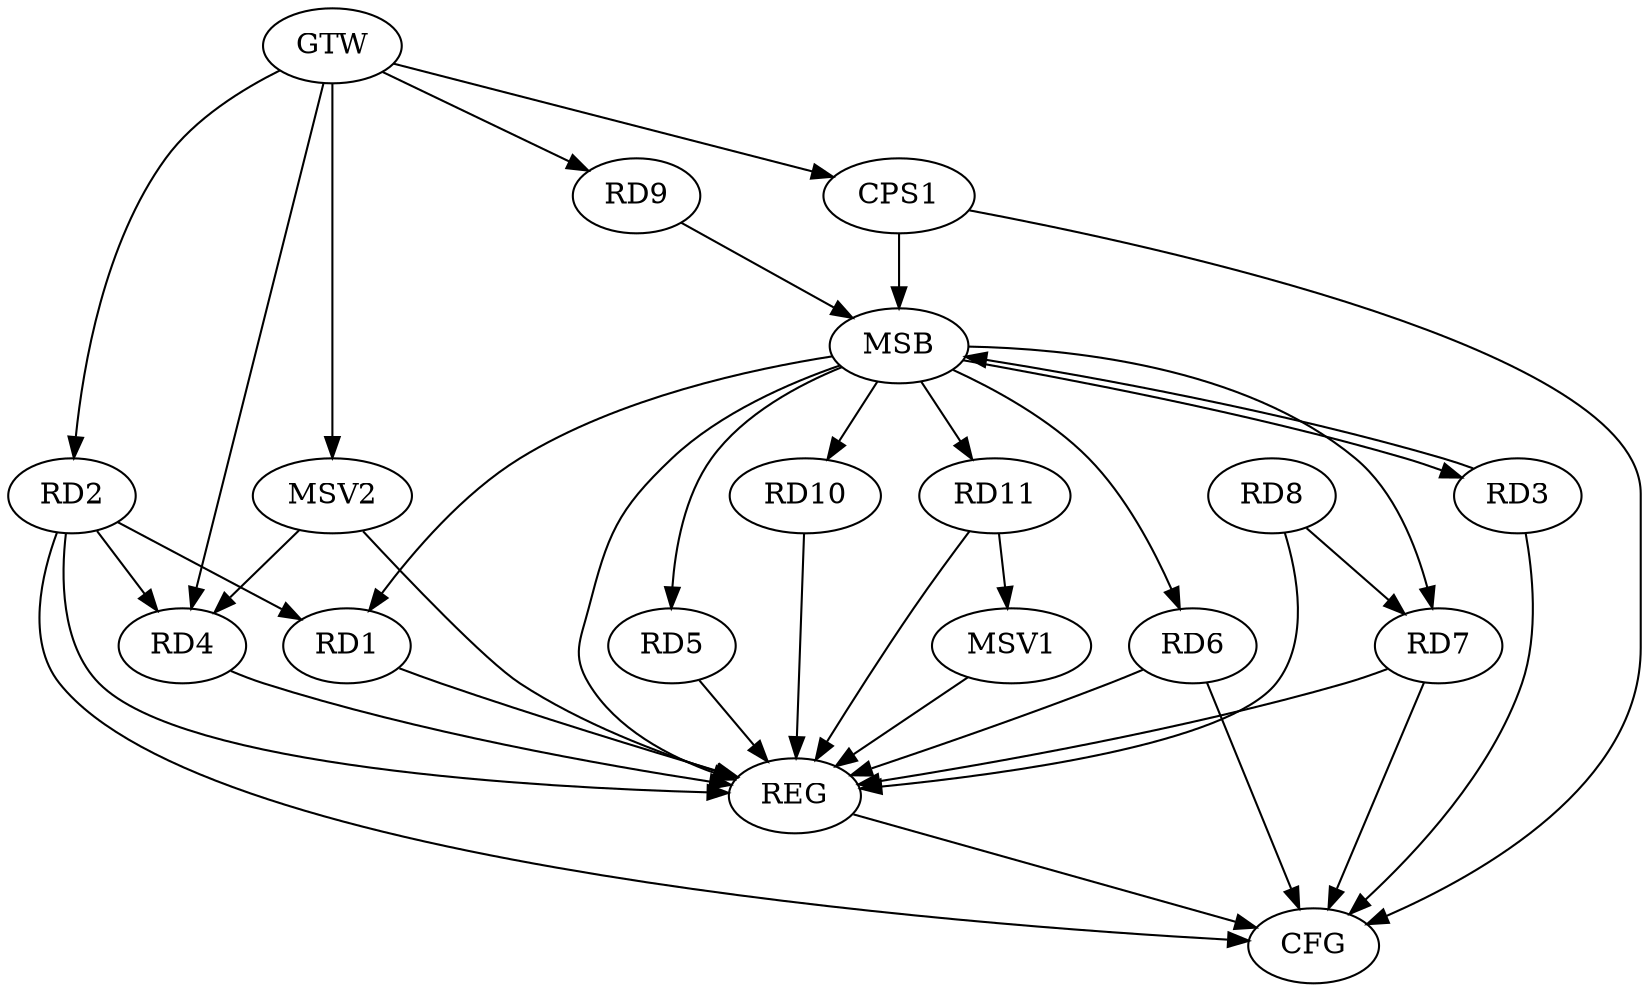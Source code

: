 strict digraph G {
  RD1 [ label="RD1" ];
  RD2 [ label="RD2" ];
  RD3 [ label="RD3" ];
  RD4 [ label="RD4" ];
  RD5 [ label="RD5" ];
  RD6 [ label="RD6" ];
  RD7 [ label="RD7" ];
  RD8 [ label="RD8" ];
  RD9 [ label="RD9" ];
  RD10 [ label="RD10" ];
  RD11 [ label="RD11" ];
  CPS1 [ label="CPS1" ];
  GTW [ label="GTW" ];
  REG [ label="REG" ];
  MSB [ label="MSB" ];
  CFG [ label="CFG" ];
  MSV1 [ label="MSV1" ];
  MSV2 [ label="MSV2" ];
  RD2 -> RD1;
  RD8 -> RD7;
  GTW -> RD2;
  GTW -> RD4;
  GTW -> RD9;
  GTW -> CPS1;
  RD1 -> REG;
  RD2 -> REG;
  RD4 -> REG;
  RD5 -> REG;
  RD6 -> REG;
  RD7 -> REG;
  RD8 -> REG;
  RD10 -> REG;
  RD11 -> REG;
  RD3 -> MSB;
  MSB -> REG;
  RD9 -> MSB;
  MSB -> RD3;
  MSB -> RD7;
  CPS1 -> MSB;
  MSB -> RD1;
  MSB -> RD5;
  MSB -> RD6;
  MSB -> RD10;
  MSB -> RD11;
  CPS1 -> CFG;
  RD7 -> CFG;
  RD3 -> CFG;
  RD6 -> CFG;
  RD2 -> CFG;
  REG -> CFG;
  RD2 -> RD4;
  RD11 -> MSV1;
  MSV1 -> REG;
  MSV2 -> RD4;
  GTW -> MSV2;
  MSV2 -> REG;
}
